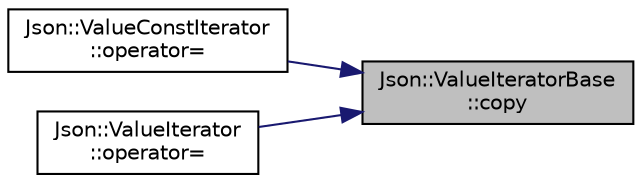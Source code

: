 digraph "Json::ValueIteratorBase::copy"
{
 // LATEX_PDF_SIZE
  edge [fontname="Helvetica",fontsize="10",labelfontname="Helvetica",labelfontsize="10"];
  node [fontname="Helvetica",fontsize="10",shape=record];
  rankdir="RL";
  Node1 [label="Json::ValueIteratorBase\l::copy",height=0.2,width=0.4,color="black", fillcolor="grey75", style="filled", fontcolor="black",tooltip=" "];
  Node1 -> Node2 [dir="back",color="midnightblue",fontsize="10",style="solid",fontname="Helvetica"];
  Node2 [label="Json::ValueConstIterator\l::operator=",height=0.2,width=0.4,color="black", fillcolor="white", style="filled",URL="$class_json_1_1_value_const_iterator.html#ad1b1c11f8d7fb22d4d3c231915f2b15b",tooltip=" "];
  Node1 -> Node3 [dir="back",color="midnightblue",fontsize="10",style="solid",fontname="Helvetica"];
  Node3 [label="Json::ValueIterator\l::operator=",height=0.2,width=0.4,color="black", fillcolor="white", style="filled",URL="$class_json_1_1_value_iterator.html#a8e23312b1db874f7e403fd7e76611bdc",tooltip=" "];
}
